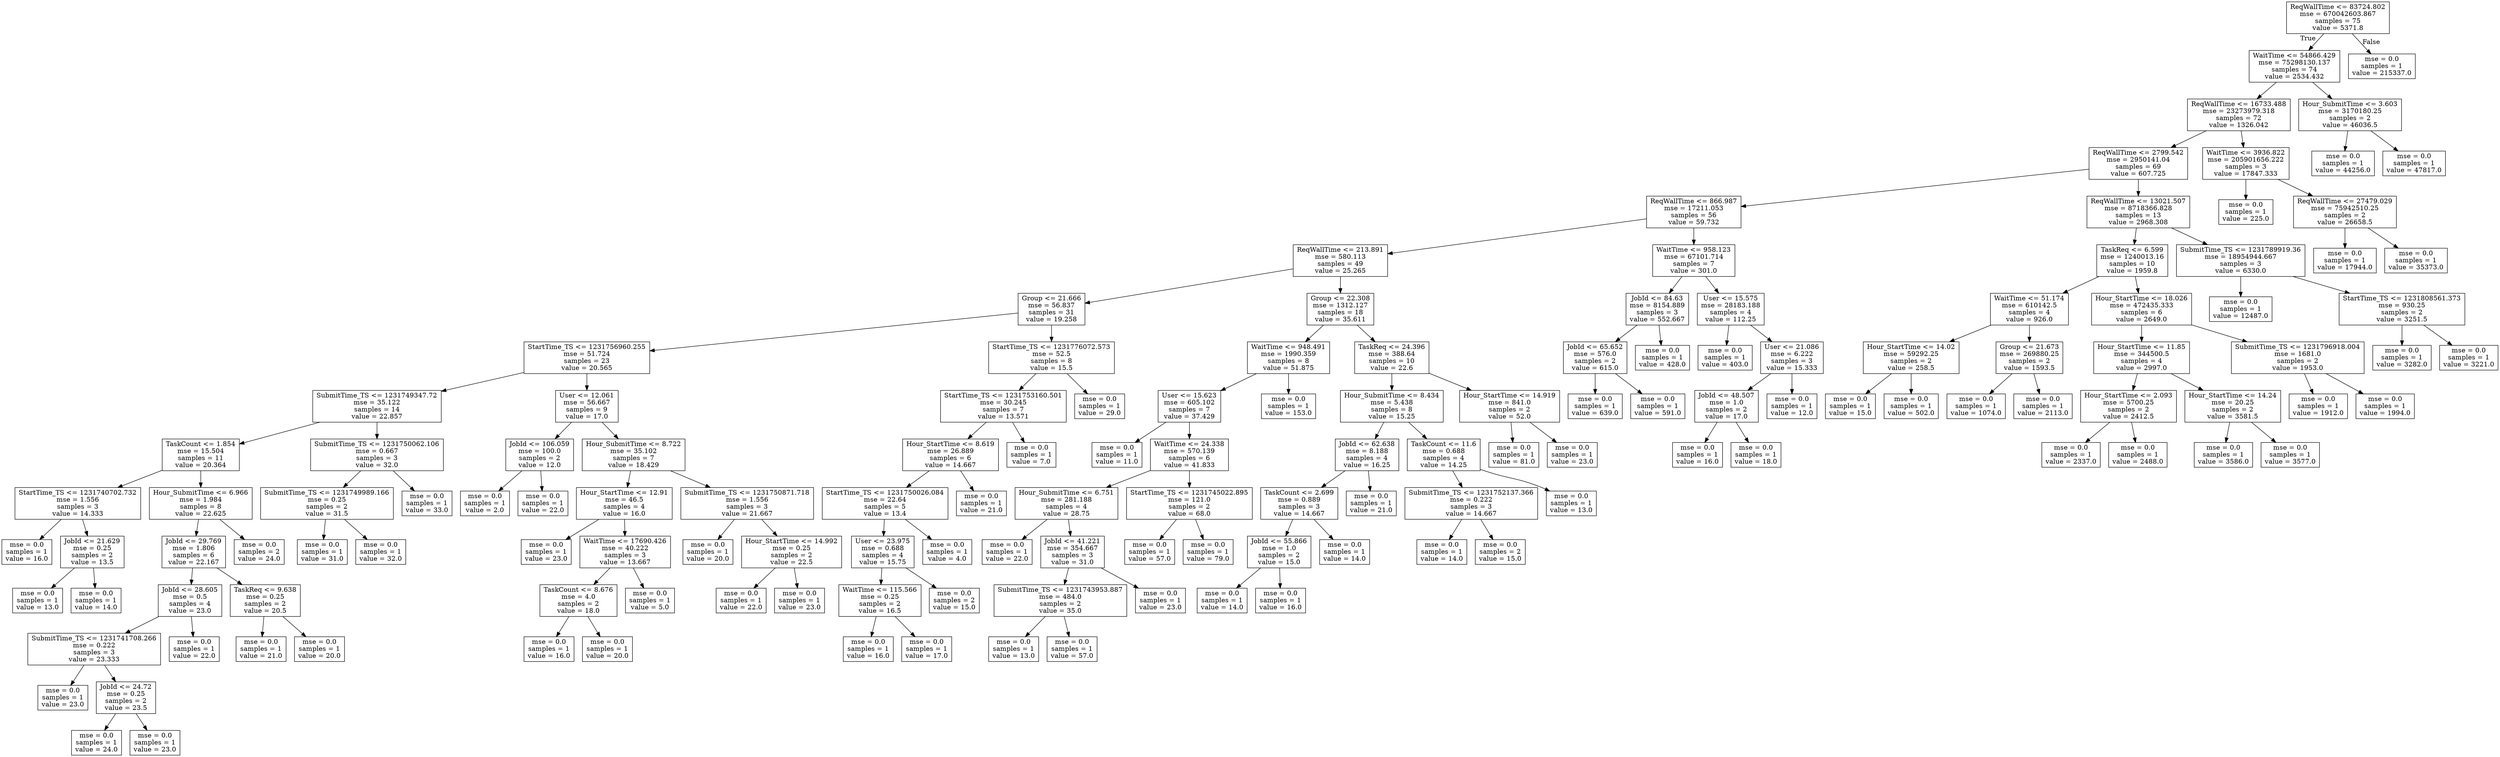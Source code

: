 digraph Tree {
node [shape=box] ;
0 [label="ReqWallTime <= 83724.802\nmse = 670042603.867\nsamples = 75\nvalue = 5371.8"] ;
1 [label="WaitTime <= 54866.429\nmse = 75298130.137\nsamples = 74\nvalue = 2534.432"] ;
0 -> 1 [labeldistance=2.5, labelangle=45, headlabel="True"] ;
2 [label="ReqWallTime <= 16733.488\nmse = 23273979.318\nsamples = 72\nvalue = 1326.042"] ;
1 -> 2 ;
3 [label="ReqWallTime <= 2799.542\nmse = 2950141.04\nsamples = 69\nvalue = 607.725"] ;
2 -> 3 ;
4 [label="ReqWallTime <= 866.987\nmse = 17211.053\nsamples = 56\nvalue = 59.732"] ;
3 -> 4 ;
5 [label="ReqWallTime <= 213.891\nmse = 580.113\nsamples = 49\nvalue = 25.265"] ;
4 -> 5 ;
6 [label="Group <= 21.666\nmse = 56.837\nsamples = 31\nvalue = 19.258"] ;
5 -> 6 ;
7 [label="StartTime_TS <= 1231756960.255\nmse = 51.724\nsamples = 23\nvalue = 20.565"] ;
6 -> 7 ;
8 [label="SubmitTime_TS <= 1231749347.72\nmse = 35.122\nsamples = 14\nvalue = 22.857"] ;
7 -> 8 ;
9 [label="TaskCount <= 1.854\nmse = 15.504\nsamples = 11\nvalue = 20.364"] ;
8 -> 9 ;
10 [label="StartTime_TS <= 1231740702.732\nmse = 1.556\nsamples = 3\nvalue = 14.333"] ;
9 -> 10 ;
11 [label="mse = 0.0\nsamples = 1\nvalue = 16.0"] ;
10 -> 11 ;
12 [label="JobId <= 21.629\nmse = 0.25\nsamples = 2\nvalue = 13.5"] ;
10 -> 12 ;
13 [label="mse = 0.0\nsamples = 1\nvalue = 13.0"] ;
12 -> 13 ;
14 [label="mse = 0.0\nsamples = 1\nvalue = 14.0"] ;
12 -> 14 ;
15 [label="Hour_SubmitTime <= 6.966\nmse = 1.984\nsamples = 8\nvalue = 22.625"] ;
9 -> 15 ;
16 [label="JobId <= 29.769\nmse = 1.806\nsamples = 6\nvalue = 22.167"] ;
15 -> 16 ;
17 [label="JobId <= 28.605\nmse = 0.5\nsamples = 4\nvalue = 23.0"] ;
16 -> 17 ;
18 [label="SubmitTime_TS <= 1231741708.266\nmse = 0.222\nsamples = 3\nvalue = 23.333"] ;
17 -> 18 ;
19 [label="mse = 0.0\nsamples = 1\nvalue = 23.0"] ;
18 -> 19 ;
20 [label="JobId <= 24.72\nmse = 0.25\nsamples = 2\nvalue = 23.5"] ;
18 -> 20 ;
21 [label="mse = 0.0\nsamples = 1\nvalue = 24.0"] ;
20 -> 21 ;
22 [label="mse = 0.0\nsamples = 1\nvalue = 23.0"] ;
20 -> 22 ;
23 [label="mse = 0.0\nsamples = 1\nvalue = 22.0"] ;
17 -> 23 ;
24 [label="TaskReq <= 9.638\nmse = 0.25\nsamples = 2\nvalue = 20.5"] ;
16 -> 24 ;
25 [label="mse = 0.0\nsamples = 1\nvalue = 21.0"] ;
24 -> 25 ;
26 [label="mse = 0.0\nsamples = 1\nvalue = 20.0"] ;
24 -> 26 ;
27 [label="mse = 0.0\nsamples = 2\nvalue = 24.0"] ;
15 -> 27 ;
28 [label="SubmitTime_TS <= 1231750062.106\nmse = 0.667\nsamples = 3\nvalue = 32.0"] ;
8 -> 28 ;
29 [label="SubmitTime_TS <= 1231749989.166\nmse = 0.25\nsamples = 2\nvalue = 31.5"] ;
28 -> 29 ;
30 [label="mse = 0.0\nsamples = 1\nvalue = 31.0"] ;
29 -> 30 ;
31 [label="mse = 0.0\nsamples = 1\nvalue = 32.0"] ;
29 -> 31 ;
32 [label="mse = 0.0\nsamples = 1\nvalue = 33.0"] ;
28 -> 32 ;
33 [label="User <= 12.061\nmse = 56.667\nsamples = 9\nvalue = 17.0"] ;
7 -> 33 ;
34 [label="JobId <= 106.059\nmse = 100.0\nsamples = 2\nvalue = 12.0"] ;
33 -> 34 ;
35 [label="mse = 0.0\nsamples = 1\nvalue = 2.0"] ;
34 -> 35 ;
36 [label="mse = 0.0\nsamples = 1\nvalue = 22.0"] ;
34 -> 36 ;
37 [label="Hour_SubmitTime <= 8.722\nmse = 35.102\nsamples = 7\nvalue = 18.429"] ;
33 -> 37 ;
38 [label="Hour_StartTime <= 12.91\nmse = 46.5\nsamples = 4\nvalue = 16.0"] ;
37 -> 38 ;
39 [label="mse = 0.0\nsamples = 1\nvalue = 23.0"] ;
38 -> 39 ;
40 [label="WaitTime <= 17690.426\nmse = 40.222\nsamples = 3\nvalue = 13.667"] ;
38 -> 40 ;
41 [label="TaskCount <= 8.676\nmse = 4.0\nsamples = 2\nvalue = 18.0"] ;
40 -> 41 ;
42 [label="mse = 0.0\nsamples = 1\nvalue = 16.0"] ;
41 -> 42 ;
43 [label="mse = 0.0\nsamples = 1\nvalue = 20.0"] ;
41 -> 43 ;
44 [label="mse = 0.0\nsamples = 1\nvalue = 5.0"] ;
40 -> 44 ;
45 [label="SubmitTime_TS <= 1231750871.718\nmse = 1.556\nsamples = 3\nvalue = 21.667"] ;
37 -> 45 ;
46 [label="mse = 0.0\nsamples = 1\nvalue = 20.0"] ;
45 -> 46 ;
47 [label="Hour_StartTime <= 14.992\nmse = 0.25\nsamples = 2\nvalue = 22.5"] ;
45 -> 47 ;
48 [label="mse = 0.0\nsamples = 1\nvalue = 22.0"] ;
47 -> 48 ;
49 [label="mse = 0.0\nsamples = 1\nvalue = 23.0"] ;
47 -> 49 ;
50 [label="StartTime_TS <= 1231776072.573\nmse = 52.5\nsamples = 8\nvalue = 15.5"] ;
6 -> 50 ;
51 [label="StartTime_TS <= 1231753160.501\nmse = 30.245\nsamples = 7\nvalue = 13.571"] ;
50 -> 51 ;
52 [label="Hour_StartTime <= 8.619\nmse = 26.889\nsamples = 6\nvalue = 14.667"] ;
51 -> 52 ;
53 [label="StartTime_TS <= 1231750026.084\nmse = 22.64\nsamples = 5\nvalue = 13.4"] ;
52 -> 53 ;
54 [label="User <= 23.975\nmse = 0.688\nsamples = 4\nvalue = 15.75"] ;
53 -> 54 ;
55 [label="WaitTime <= 115.566\nmse = 0.25\nsamples = 2\nvalue = 16.5"] ;
54 -> 55 ;
56 [label="mse = 0.0\nsamples = 1\nvalue = 16.0"] ;
55 -> 56 ;
57 [label="mse = 0.0\nsamples = 1\nvalue = 17.0"] ;
55 -> 57 ;
58 [label="mse = 0.0\nsamples = 2\nvalue = 15.0"] ;
54 -> 58 ;
59 [label="mse = 0.0\nsamples = 1\nvalue = 4.0"] ;
53 -> 59 ;
60 [label="mse = 0.0\nsamples = 1\nvalue = 21.0"] ;
52 -> 60 ;
61 [label="mse = 0.0\nsamples = 1\nvalue = 7.0"] ;
51 -> 61 ;
62 [label="mse = 0.0\nsamples = 1\nvalue = 29.0"] ;
50 -> 62 ;
63 [label="Group <= 22.308\nmse = 1312.127\nsamples = 18\nvalue = 35.611"] ;
5 -> 63 ;
64 [label="WaitTime <= 948.491\nmse = 1990.359\nsamples = 8\nvalue = 51.875"] ;
63 -> 64 ;
65 [label="User <= 15.623\nmse = 605.102\nsamples = 7\nvalue = 37.429"] ;
64 -> 65 ;
66 [label="mse = 0.0\nsamples = 1\nvalue = 11.0"] ;
65 -> 66 ;
67 [label="WaitTime <= 24.338\nmse = 570.139\nsamples = 6\nvalue = 41.833"] ;
65 -> 67 ;
68 [label="Hour_SubmitTime <= 6.751\nmse = 281.188\nsamples = 4\nvalue = 28.75"] ;
67 -> 68 ;
69 [label="mse = 0.0\nsamples = 1\nvalue = 22.0"] ;
68 -> 69 ;
70 [label="JobId <= 41.221\nmse = 354.667\nsamples = 3\nvalue = 31.0"] ;
68 -> 70 ;
71 [label="SubmitTime_TS <= 1231743953.887\nmse = 484.0\nsamples = 2\nvalue = 35.0"] ;
70 -> 71 ;
72 [label="mse = 0.0\nsamples = 1\nvalue = 13.0"] ;
71 -> 72 ;
73 [label="mse = 0.0\nsamples = 1\nvalue = 57.0"] ;
71 -> 73 ;
74 [label="mse = 0.0\nsamples = 1\nvalue = 23.0"] ;
70 -> 74 ;
75 [label="StartTime_TS <= 1231745022.895\nmse = 121.0\nsamples = 2\nvalue = 68.0"] ;
67 -> 75 ;
76 [label="mse = 0.0\nsamples = 1\nvalue = 57.0"] ;
75 -> 76 ;
77 [label="mse = 0.0\nsamples = 1\nvalue = 79.0"] ;
75 -> 77 ;
78 [label="mse = 0.0\nsamples = 1\nvalue = 153.0"] ;
64 -> 78 ;
79 [label="TaskReq <= 24.396\nmse = 388.64\nsamples = 10\nvalue = 22.6"] ;
63 -> 79 ;
80 [label="Hour_SubmitTime <= 8.434\nmse = 5.438\nsamples = 8\nvalue = 15.25"] ;
79 -> 80 ;
81 [label="JobId <= 62.638\nmse = 8.188\nsamples = 4\nvalue = 16.25"] ;
80 -> 81 ;
82 [label="TaskCount <= 2.699\nmse = 0.889\nsamples = 3\nvalue = 14.667"] ;
81 -> 82 ;
83 [label="JobId <= 55.866\nmse = 1.0\nsamples = 2\nvalue = 15.0"] ;
82 -> 83 ;
84 [label="mse = 0.0\nsamples = 1\nvalue = 14.0"] ;
83 -> 84 ;
85 [label="mse = 0.0\nsamples = 1\nvalue = 16.0"] ;
83 -> 85 ;
86 [label="mse = 0.0\nsamples = 1\nvalue = 14.0"] ;
82 -> 86 ;
87 [label="mse = 0.0\nsamples = 1\nvalue = 21.0"] ;
81 -> 87 ;
88 [label="TaskCount <= 11.6\nmse = 0.688\nsamples = 4\nvalue = 14.25"] ;
80 -> 88 ;
89 [label="SubmitTime_TS <= 1231752137.366\nmse = 0.222\nsamples = 3\nvalue = 14.667"] ;
88 -> 89 ;
90 [label="mse = 0.0\nsamples = 1\nvalue = 14.0"] ;
89 -> 90 ;
91 [label="mse = 0.0\nsamples = 2\nvalue = 15.0"] ;
89 -> 91 ;
92 [label="mse = 0.0\nsamples = 1\nvalue = 13.0"] ;
88 -> 92 ;
93 [label="Hour_StartTime <= 14.919\nmse = 841.0\nsamples = 2\nvalue = 52.0"] ;
79 -> 93 ;
94 [label="mse = 0.0\nsamples = 1\nvalue = 81.0"] ;
93 -> 94 ;
95 [label="mse = 0.0\nsamples = 1\nvalue = 23.0"] ;
93 -> 95 ;
96 [label="WaitTime <= 958.123\nmse = 67101.714\nsamples = 7\nvalue = 301.0"] ;
4 -> 96 ;
97 [label="JobId <= 84.63\nmse = 8154.889\nsamples = 3\nvalue = 552.667"] ;
96 -> 97 ;
98 [label="JobId <= 65.652\nmse = 576.0\nsamples = 2\nvalue = 615.0"] ;
97 -> 98 ;
99 [label="mse = 0.0\nsamples = 1\nvalue = 639.0"] ;
98 -> 99 ;
100 [label="mse = 0.0\nsamples = 1\nvalue = 591.0"] ;
98 -> 100 ;
101 [label="mse = 0.0\nsamples = 1\nvalue = 428.0"] ;
97 -> 101 ;
102 [label="User <= 15.575\nmse = 28183.188\nsamples = 4\nvalue = 112.25"] ;
96 -> 102 ;
103 [label="mse = 0.0\nsamples = 1\nvalue = 403.0"] ;
102 -> 103 ;
104 [label="User <= 21.086\nmse = 6.222\nsamples = 3\nvalue = 15.333"] ;
102 -> 104 ;
105 [label="JobId <= 48.507\nmse = 1.0\nsamples = 2\nvalue = 17.0"] ;
104 -> 105 ;
106 [label="mse = 0.0\nsamples = 1\nvalue = 16.0"] ;
105 -> 106 ;
107 [label="mse = 0.0\nsamples = 1\nvalue = 18.0"] ;
105 -> 107 ;
108 [label="mse = 0.0\nsamples = 1\nvalue = 12.0"] ;
104 -> 108 ;
109 [label="ReqWallTime <= 13021.507\nmse = 8718366.828\nsamples = 13\nvalue = 2968.308"] ;
3 -> 109 ;
110 [label="TaskReq <= 6.599\nmse = 1240013.16\nsamples = 10\nvalue = 1959.8"] ;
109 -> 110 ;
111 [label="WaitTime <= 51.174\nmse = 610142.5\nsamples = 4\nvalue = 926.0"] ;
110 -> 111 ;
112 [label="Hour_StartTime <= 14.02\nmse = 59292.25\nsamples = 2\nvalue = 258.5"] ;
111 -> 112 ;
113 [label="mse = 0.0\nsamples = 1\nvalue = 15.0"] ;
112 -> 113 ;
114 [label="mse = 0.0\nsamples = 1\nvalue = 502.0"] ;
112 -> 114 ;
115 [label="Group <= 21.673\nmse = 269880.25\nsamples = 2\nvalue = 1593.5"] ;
111 -> 115 ;
116 [label="mse = 0.0\nsamples = 1\nvalue = 1074.0"] ;
115 -> 116 ;
117 [label="mse = 0.0\nsamples = 1\nvalue = 2113.0"] ;
115 -> 117 ;
118 [label="Hour_StartTime <= 18.026\nmse = 472435.333\nsamples = 6\nvalue = 2649.0"] ;
110 -> 118 ;
119 [label="Hour_StartTime <= 11.85\nmse = 344500.5\nsamples = 4\nvalue = 2997.0"] ;
118 -> 119 ;
120 [label="Hour_StartTime <= 2.093\nmse = 5700.25\nsamples = 2\nvalue = 2412.5"] ;
119 -> 120 ;
121 [label="mse = 0.0\nsamples = 1\nvalue = 2337.0"] ;
120 -> 121 ;
122 [label="mse = 0.0\nsamples = 1\nvalue = 2488.0"] ;
120 -> 122 ;
123 [label="Hour_StartTime <= 14.24\nmse = 20.25\nsamples = 2\nvalue = 3581.5"] ;
119 -> 123 ;
124 [label="mse = 0.0\nsamples = 1\nvalue = 3586.0"] ;
123 -> 124 ;
125 [label="mse = 0.0\nsamples = 1\nvalue = 3577.0"] ;
123 -> 125 ;
126 [label="SubmitTime_TS <= 1231796918.004\nmse = 1681.0\nsamples = 2\nvalue = 1953.0"] ;
118 -> 126 ;
127 [label="mse = 0.0\nsamples = 1\nvalue = 1912.0"] ;
126 -> 127 ;
128 [label="mse = 0.0\nsamples = 1\nvalue = 1994.0"] ;
126 -> 128 ;
129 [label="SubmitTime_TS <= 1231789919.36\nmse = 18954944.667\nsamples = 3\nvalue = 6330.0"] ;
109 -> 129 ;
130 [label="mse = 0.0\nsamples = 1\nvalue = 12487.0"] ;
129 -> 130 ;
131 [label="StartTime_TS <= 1231808561.373\nmse = 930.25\nsamples = 2\nvalue = 3251.5"] ;
129 -> 131 ;
132 [label="mse = 0.0\nsamples = 1\nvalue = 3282.0"] ;
131 -> 132 ;
133 [label="mse = 0.0\nsamples = 1\nvalue = 3221.0"] ;
131 -> 133 ;
134 [label="WaitTime <= 3936.822\nmse = 205901656.222\nsamples = 3\nvalue = 17847.333"] ;
2 -> 134 ;
135 [label="mse = 0.0\nsamples = 1\nvalue = 225.0"] ;
134 -> 135 ;
136 [label="ReqWallTime <= 27479.029\nmse = 75942510.25\nsamples = 2\nvalue = 26658.5"] ;
134 -> 136 ;
137 [label="mse = 0.0\nsamples = 1\nvalue = 17944.0"] ;
136 -> 137 ;
138 [label="mse = 0.0\nsamples = 1\nvalue = 35373.0"] ;
136 -> 138 ;
139 [label="Hour_SubmitTime <= 3.603\nmse = 3170180.25\nsamples = 2\nvalue = 46036.5"] ;
1 -> 139 ;
140 [label="mse = 0.0\nsamples = 1\nvalue = 44256.0"] ;
139 -> 140 ;
141 [label="mse = 0.0\nsamples = 1\nvalue = 47817.0"] ;
139 -> 141 ;
142 [label="mse = 0.0\nsamples = 1\nvalue = 215337.0"] ;
0 -> 142 [labeldistance=2.5, labelangle=-45, headlabel="False"] ;
}